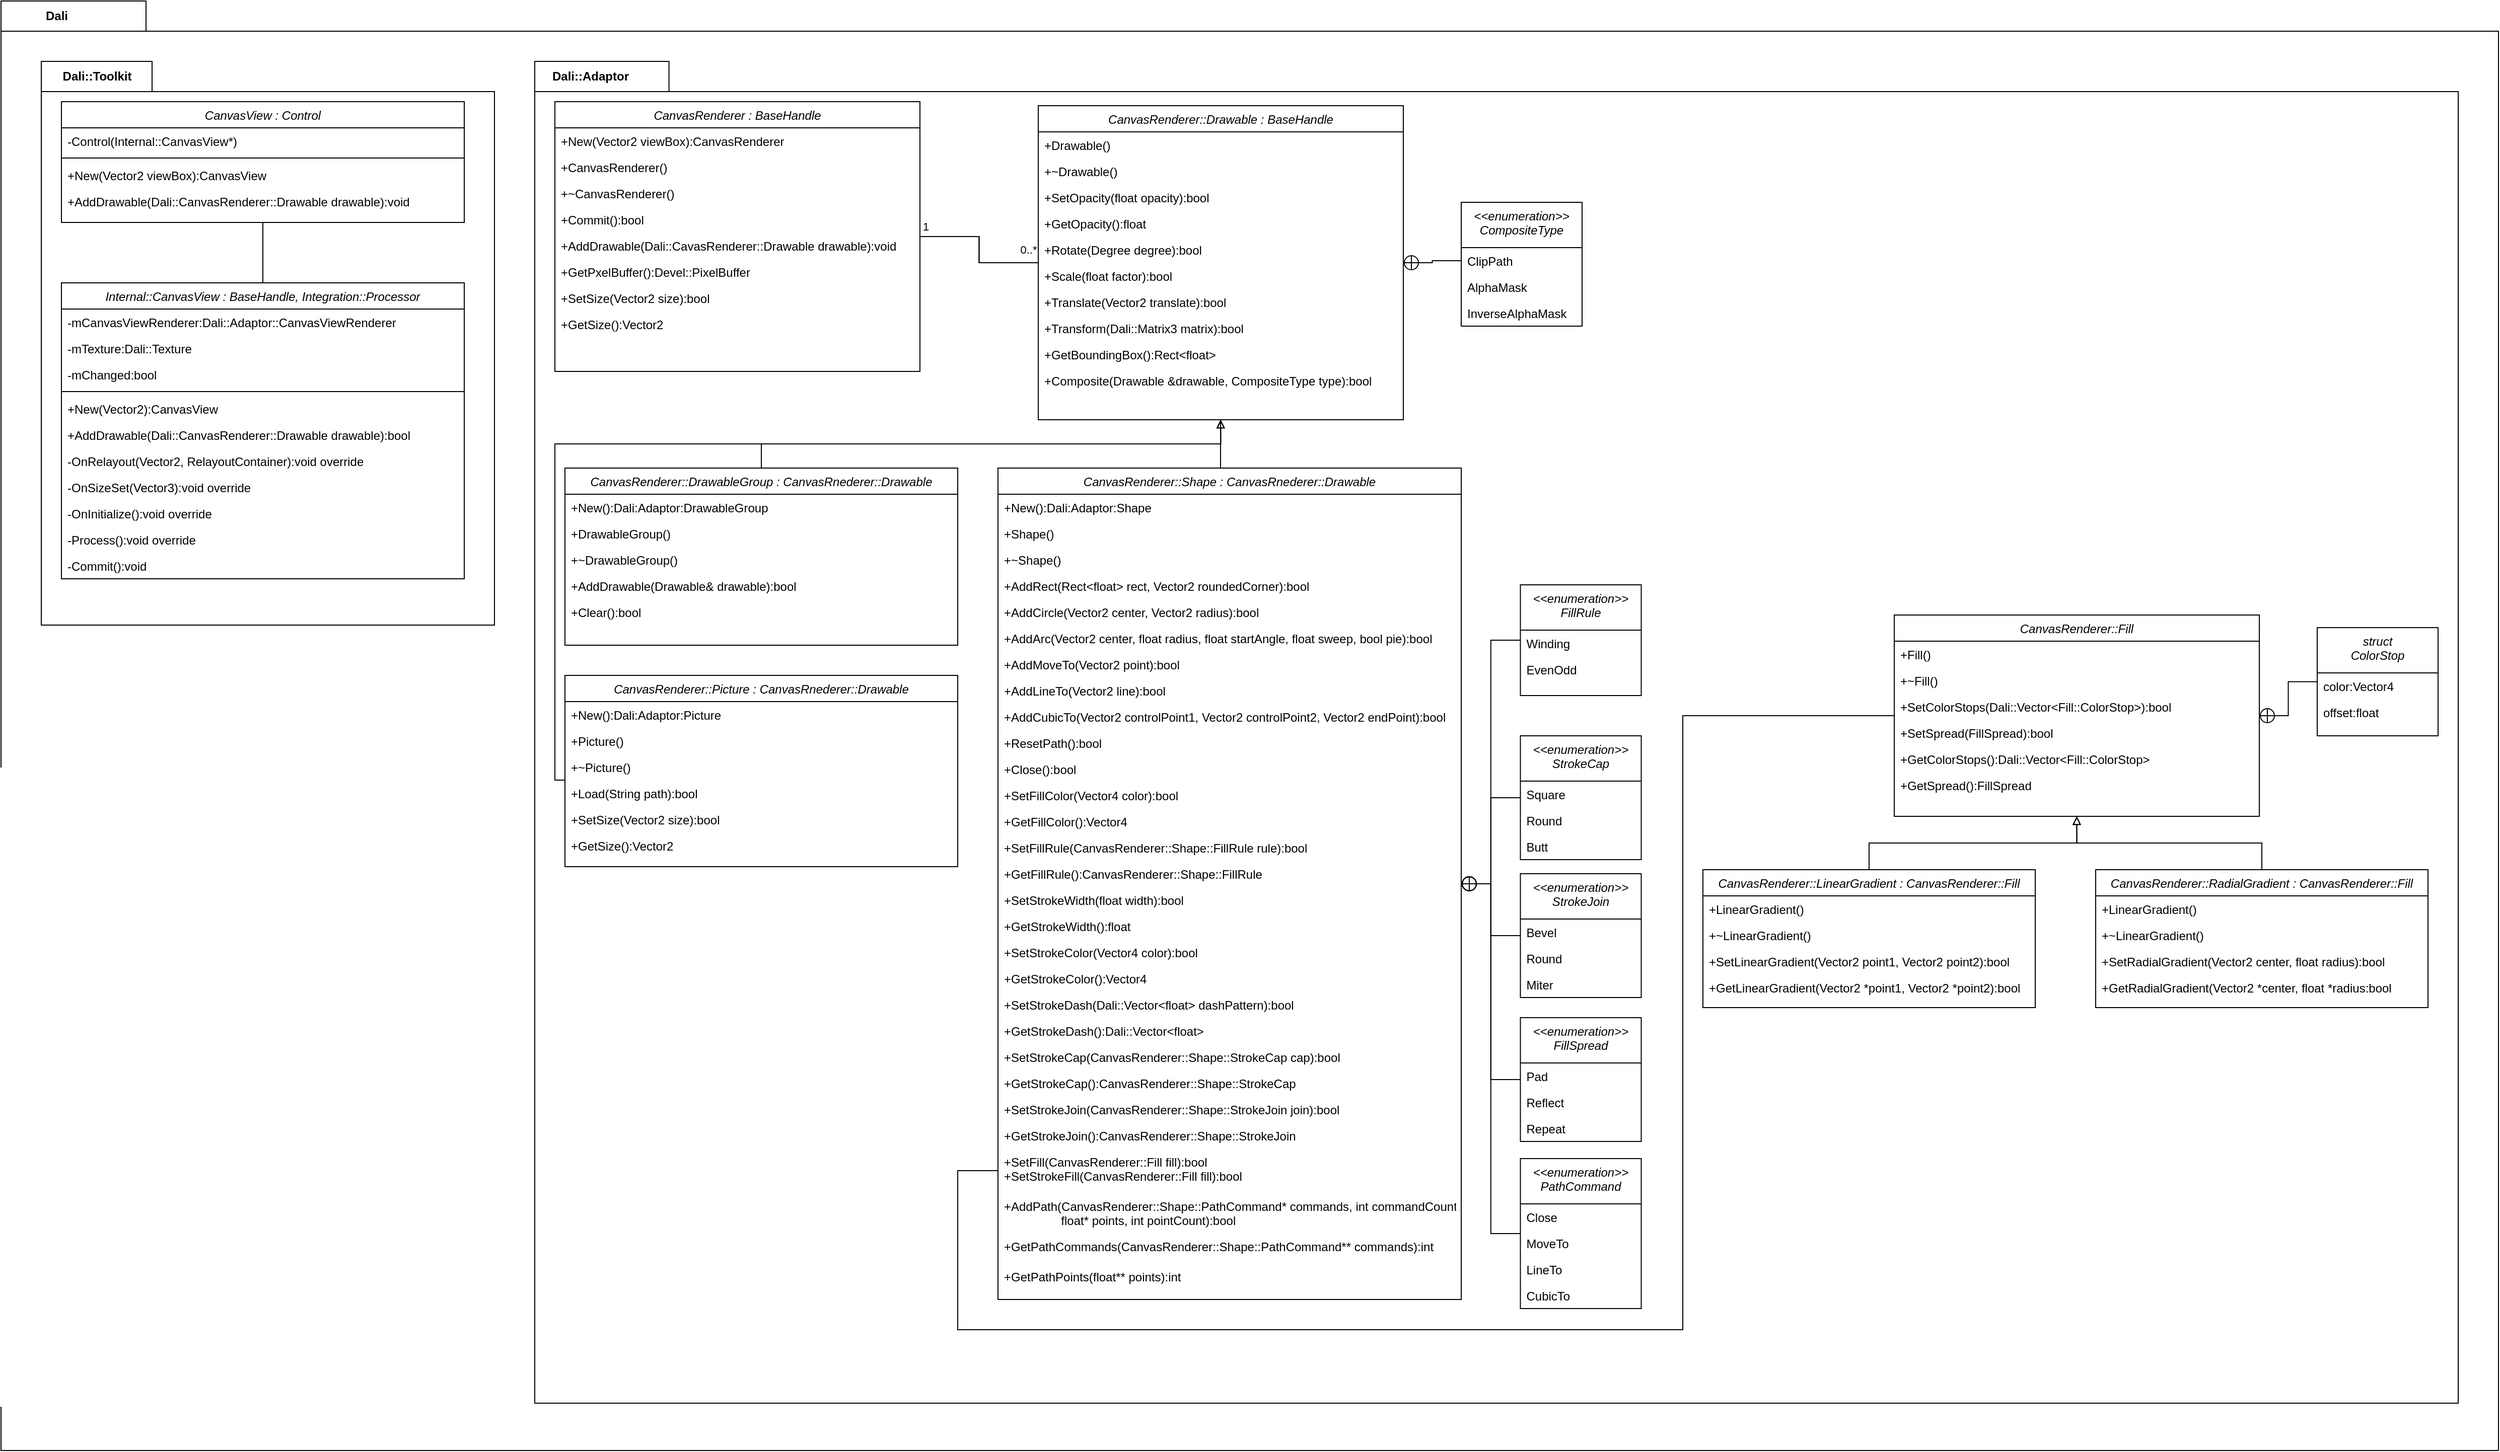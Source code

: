 <mxfile version="14.7.2" type="github">
  <diagram id="C5RBs43oDa-KdzZeNtuy" name="Page-1">
    <mxGraphModel dx="2889" dy="2197" grid="1" gridSize="10" guides="1" tooltips="1" connect="1" arrows="1" fold="1" page="1" pageScale="1" pageWidth="827" pageHeight="1169" math="0" shadow="0">
      <root>
        <mxCell id="WIyWlLk6GJQsqaUBKTNV-0" />
        <mxCell id="WIyWlLk6GJQsqaUBKTNV-1" parent="WIyWlLk6GJQsqaUBKTNV-0" />
        <mxCell id="eUzAyZnh72-U9IO2z-T2-43" style="edgeStyle=orthogonalEdgeStyle;rounded=0;orthogonalLoop=1;jettySize=auto;html=1;exitX=0.5;exitY=0;exitDx=0;exitDy=0;entryX=0.5;entryY=1;entryDx=0;entryDy=0;endArrow=block;endFill=0;strokeWidth=1;jumpSize=6;" parent="WIyWlLk6GJQsqaUBKTNV-1" edge="1">
          <mxGeometry relative="1" as="geometry">
            <mxPoint x="815" y="136" as="targetPoint" />
          </mxGeometry>
        </mxCell>
        <mxCell id="d6Ak8WatT1hv87xGQhPb-93" value="Dali" style="shape=folder;fontStyle=1;tabWidth=110;tabHeight=30;tabPosition=left;html=1;boundedLbl=1;labelInHeader=1;container=1;collapsible=0;recursiveResize=0;" parent="WIyWlLk6GJQsqaUBKTNV-1" vertex="1">
          <mxGeometry x="-360" y="-710" width="2480" height="1440" as="geometry" />
        </mxCell>
        <mxCell id="eUzAyZnh72-U9IO2z-T2-70" value="Dali::Adaptor" style="shape=folder;fontStyle=1;tabWidth=110;tabHeight=30;tabPosition=left;html=1;boundedLbl=1;labelInHeader=1;container=1;collapsible=0;recursiveResize=0;" parent="d6Ak8WatT1hv87xGQhPb-93" vertex="1">
          <mxGeometry x="530" y="60" width="1910" height="1333" as="geometry" />
        </mxCell>
        <mxCell id="zkfFHV4jXpPFQw0GAbJ--0" value="CanvasRenderer : BaseHandle" style="swimlane;fontStyle=2;align=center;verticalAlign=top;childLayout=stackLayout;horizontal=1;startSize=26;horizontalStack=0;resizeParent=1;resizeLast=0;collapsible=1;marginBottom=0;rounded=0;shadow=0;strokeWidth=1;" parent="eUzAyZnh72-U9IO2z-T2-70" vertex="1">
          <mxGeometry x="20" y="40" width="362.5" height="268" as="geometry">
            <mxRectangle x="230" y="140" width="160" height="26" as="alternateBounds" />
          </mxGeometry>
        </mxCell>
        <mxCell id="zkfFHV4jXpPFQw0GAbJ--5" value="+New(Vector2 viewBox):CanvasRenderer" style="text;align=left;verticalAlign=top;spacingLeft=4;spacingRight=4;overflow=hidden;rotatable=0;points=[[0,0.5],[1,0.5]];portConstraint=eastwest;" parent="zkfFHV4jXpPFQw0GAbJ--0" vertex="1">
          <mxGeometry y="26" width="362.5" height="26" as="geometry" />
        </mxCell>
        <mxCell id="eUzAyZnh72-U9IO2z-T2-1" value="+CanvasRenderer()" style="text;align=left;verticalAlign=top;spacingLeft=4;spacingRight=4;overflow=hidden;rotatable=0;points=[[0,0.5],[1,0.5]];portConstraint=eastwest;" parent="zkfFHV4jXpPFQw0GAbJ--0" vertex="1">
          <mxGeometry y="52" width="362.5" height="26" as="geometry" />
        </mxCell>
        <mxCell id="d6Ak8WatT1hv87xGQhPb-125" value="+~CanvasRenderer()" style="text;align=left;verticalAlign=top;spacingLeft=4;spacingRight=4;overflow=hidden;rotatable=0;points=[[0,0.5],[1,0.5]];portConstraint=eastwest;" parent="zkfFHV4jXpPFQw0GAbJ--0" vertex="1">
          <mxGeometry y="78" width="362.5" height="26" as="geometry" />
        </mxCell>
        <mxCell id="d6Ak8WatT1hv87xGQhPb-127" value="+Commit():bool" style="text;align=left;verticalAlign=top;spacingLeft=4;spacingRight=4;overflow=hidden;rotatable=0;points=[[0,0.5],[1,0.5]];portConstraint=eastwest;" parent="zkfFHV4jXpPFQw0GAbJ--0" vertex="1">
          <mxGeometry y="104" width="362.5" height="26" as="geometry" />
        </mxCell>
        <mxCell id="d6Ak8WatT1hv87xGQhPb-126" value="+AddDrawable(Dali::CavasRenderer::Drawable drawable):void" style="text;align=left;verticalAlign=top;spacingLeft=4;spacingRight=4;overflow=hidden;rotatable=0;points=[[0,0.5],[1,0.5]];portConstraint=eastwest;" parent="zkfFHV4jXpPFQw0GAbJ--0" vertex="1">
          <mxGeometry y="130" width="362.5" height="26" as="geometry" />
        </mxCell>
        <mxCell id="d6Ak8WatT1hv87xGQhPb-128" value="+GetPxelBuffer():Devel::PixelBuffer" style="text;align=left;verticalAlign=top;spacingLeft=4;spacingRight=4;overflow=hidden;rotatable=0;points=[[0,0.5],[1,0.5]];portConstraint=eastwest;" parent="zkfFHV4jXpPFQw0GAbJ--0" vertex="1">
          <mxGeometry y="156" width="362.5" height="26" as="geometry" />
        </mxCell>
        <mxCell id="d6Ak8WatT1hv87xGQhPb-129" value="+SetSize(Vector2 size):bool" style="text;align=left;verticalAlign=top;spacingLeft=4;spacingRight=4;overflow=hidden;rotatable=0;points=[[0,0.5],[1,0.5]];portConstraint=eastwest;" parent="zkfFHV4jXpPFQw0GAbJ--0" vertex="1">
          <mxGeometry y="182" width="362.5" height="26" as="geometry" />
        </mxCell>
        <mxCell id="d6Ak8WatT1hv87xGQhPb-130" value="+GetSize():Vector2" style="text;align=left;verticalAlign=top;spacingLeft=4;spacingRight=4;overflow=hidden;rotatable=0;points=[[0,0.5],[1,0.5]];portConstraint=eastwest;" parent="zkfFHV4jXpPFQw0GAbJ--0" vertex="1">
          <mxGeometry y="208" width="362.5" height="26" as="geometry" />
        </mxCell>
        <mxCell id="d6Ak8WatT1hv87xGQhPb-148" value="CanvasRenderer::Drawable : BaseHandle" style="swimlane;fontStyle=2;align=center;verticalAlign=top;childLayout=stackLayout;horizontal=1;startSize=26;horizontalStack=0;resizeParent=1;resizeLast=0;collapsible=1;marginBottom=0;rounded=0;shadow=0;strokeWidth=1;" parent="eUzAyZnh72-U9IO2z-T2-70" vertex="1">
          <mxGeometry x="500" y="44" width="362.5" height="312" as="geometry">
            <mxRectangle x="230" y="140" width="160" height="26" as="alternateBounds" />
          </mxGeometry>
        </mxCell>
        <mxCell id="d6Ak8WatT1hv87xGQhPb-151" value="+Drawable()" style="text;align=left;verticalAlign=top;spacingLeft=4;spacingRight=4;overflow=hidden;rotatable=0;points=[[0,0.5],[1,0.5]];portConstraint=eastwest;" parent="d6Ak8WatT1hv87xGQhPb-148" vertex="1">
          <mxGeometry y="26" width="362.5" height="26" as="geometry" />
        </mxCell>
        <mxCell id="d6Ak8WatT1hv87xGQhPb-152" value="+~Drawable()" style="text;align=left;verticalAlign=top;spacingLeft=4;spacingRight=4;overflow=hidden;rotatable=0;points=[[0,0.5],[1,0.5]];portConstraint=eastwest;" parent="d6Ak8WatT1hv87xGQhPb-148" vertex="1">
          <mxGeometry y="52" width="362.5" height="26" as="geometry" />
        </mxCell>
        <mxCell id="d6Ak8WatT1hv87xGQhPb-154" value="+SetOpacity(float opacity):bool" style="text;align=left;verticalAlign=top;spacingLeft=4;spacingRight=4;overflow=hidden;rotatable=0;points=[[0,0.5],[1,0.5]];portConstraint=eastwest;" parent="d6Ak8WatT1hv87xGQhPb-148" vertex="1">
          <mxGeometry y="78" width="362.5" height="26" as="geometry" />
        </mxCell>
        <mxCell id="d6Ak8WatT1hv87xGQhPb-155" value="+GetOpacity():float" style="text;align=left;verticalAlign=top;spacingLeft=4;spacingRight=4;overflow=hidden;rotatable=0;points=[[0,0.5],[1,0.5]];portConstraint=eastwest;" parent="d6Ak8WatT1hv87xGQhPb-148" vertex="1">
          <mxGeometry y="104" width="362.5" height="26" as="geometry" />
        </mxCell>
        <mxCell id="d6Ak8WatT1hv87xGQhPb-156" value="+Rotate(Degree degree):bool" style="text;align=left;verticalAlign=top;spacingLeft=4;spacingRight=4;overflow=hidden;rotatable=0;points=[[0,0.5],[1,0.5]];portConstraint=eastwest;" parent="d6Ak8WatT1hv87xGQhPb-148" vertex="1">
          <mxGeometry y="130" width="362.5" height="26" as="geometry" />
        </mxCell>
        <mxCell id="d6Ak8WatT1hv87xGQhPb-157" value="+Scale(float factor):bool" style="text;align=left;verticalAlign=top;spacingLeft=4;spacingRight=4;overflow=hidden;rotatable=0;points=[[0,0.5],[1,0.5]];portConstraint=eastwest;" parent="d6Ak8WatT1hv87xGQhPb-148" vertex="1">
          <mxGeometry y="156" width="362.5" height="26" as="geometry" />
        </mxCell>
        <mxCell id="d6Ak8WatT1hv87xGQhPb-158" value="+Translate(Vector2 translate):bool" style="text;align=left;verticalAlign=top;spacingLeft=4;spacingRight=4;overflow=hidden;rotatable=0;points=[[0,0.5],[1,0.5]];portConstraint=eastwest;" parent="d6Ak8WatT1hv87xGQhPb-148" vertex="1">
          <mxGeometry y="182" width="362.5" height="26" as="geometry" />
        </mxCell>
        <mxCell id="d6Ak8WatT1hv87xGQhPb-159" value="+Transform(Dali::Matrix3 matrix):bool" style="text;align=left;verticalAlign=top;spacingLeft=4;spacingRight=4;overflow=hidden;rotatable=0;points=[[0,0.5],[1,0.5]];portConstraint=eastwest;" parent="d6Ak8WatT1hv87xGQhPb-148" vertex="1">
          <mxGeometry y="208" width="362.5" height="26" as="geometry" />
        </mxCell>
        <mxCell id="8q--UgSvbUHU4zD4hHSI-37" value="+GetBoundingBox():Rect&lt;float&gt;" style="text;align=left;verticalAlign=top;spacingLeft=4;spacingRight=4;overflow=hidden;rotatable=0;points=[[0,0.5],[1,0.5]];portConstraint=eastwest;" vertex="1" parent="d6Ak8WatT1hv87xGQhPb-148">
          <mxGeometry y="234" width="362.5" height="26" as="geometry" />
        </mxCell>
        <mxCell id="8q--UgSvbUHU4zD4hHSI-44" value="+Composite(Drawable &amp;drawable, CompositeType type):bool" style="text;align=left;verticalAlign=top;spacingLeft=4;spacingRight=4;overflow=hidden;rotatable=0;points=[[0,0.5],[1,0.5]];portConstraint=eastwest;" vertex="1" parent="d6Ak8WatT1hv87xGQhPb-148">
          <mxGeometry y="260" width="362.5" height="26" as="geometry" />
        </mxCell>
        <mxCell id="8q--UgSvbUHU4zD4hHSI-38" style="edgeStyle=orthogonalEdgeStyle;rounded=0;orthogonalLoop=1;jettySize=auto;html=1;endArrow=block;endFill=0;" edge="1" parent="eUzAyZnh72-U9IO2z-T2-70" source="d6Ak8WatT1hv87xGQhPb-382" target="d6Ak8WatT1hv87xGQhPb-148">
          <mxGeometry relative="1" as="geometry">
            <Array as="points">
              <mxPoint x="681" y="380" />
              <mxPoint x="681" y="380" />
            </Array>
          </mxGeometry>
        </mxCell>
        <mxCell id="d6Ak8WatT1hv87xGQhPb-382" value="CanvasRenderer::Shape : CanvasRnederer::Drawable" style="swimlane;fontStyle=2;align=center;verticalAlign=top;childLayout=stackLayout;horizontal=1;startSize=26;horizontalStack=0;resizeParent=1;resizeLast=0;collapsible=1;marginBottom=0;rounded=0;shadow=0;strokeWidth=1;" parent="eUzAyZnh72-U9IO2z-T2-70" vertex="1">
          <mxGeometry x="460" y="404" width="460" height="826" as="geometry">
            <mxRectangle x="230" y="140" width="160" height="26" as="alternateBounds" />
          </mxGeometry>
        </mxCell>
        <mxCell id="d6Ak8WatT1hv87xGQhPb-781" value="+New():Dali:Adaptor:Shape" style="text;align=left;verticalAlign=top;spacingLeft=4;spacingRight=4;overflow=hidden;rotatable=0;points=[[0,0.5],[1,0.5]];portConstraint=eastwest;" parent="d6Ak8WatT1hv87xGQhPb-382" vertex="1">
          <mxGeometry y="26" width="460" height="26" as="geometry" />
        </mxCell>
        <mxCell id="d6Ak8WatT1hv87xGQhPb-383" value="+Shape()" style="text;align=left;verticalAlign=top;spacingLeft=4;spacingRight=4;overflow=hidden;rotatable=0;points=[[0,0.5],[1,0.5]];portConstraint=eastwest;" parent="d6Ak8WatT1hv87xGQhPb-382" vertex="1">
          <mxGeometry y="52" width="460" height="26" as="geometry" />
        </mxCell>
        <mxCell id="d6Ak8WatT1hv87xGQhPb-384" value="+~Shape()" style="text;align=left;verticalAlign=top;spacingLeft=4;spacingRight=4;overflow=hidden;rotatable=0;points=[[0,0.5],[1,0.5]];portConstraint=eastwest;" parent="d6Ak8WatT1hv87xGQhPb-382" vertex="1">
          <mxGeometry y="78" width="460" height="26" as="geometry" />
        </mxCell>
        <mxCell id="d6Ak8WatT1hv87xGQhPb-386" value="+AddRect(Rect&lt;float&gt; rect, Vector2 roundedCorner):bool" style="text;align=left;verticalAlign=top;spacingLeft=4;spacingRight=4;overflow=hidden;rotatable=0;points=[[0,0.5],[1,0.5]];portConstraint=eastwest;" parent="d6Ak8WatT1hv87xGQhPb-382" vertex="1">
          <mxGeometry y="104" width="460" height="26" as="geometry" />
        </mxCell>
        <mxCell id="d6Ak8WatT1hv87xGQhPb-387" value="+AddCircle(Vector2 center, Vector2 radius):bool" style="text;align=left;verticalAlign=top;spacingLeft=4;spacingRight=4;overflow=hidden;rotatable=0;points=[[0,0.5],[1,0.5]];portConstraint=eastwest;" parent="d6Ak8WatT1hv87xGQhPb-382" vertex="1">
          <mxGeometry y="130" width="460" height="26" as="geometry" />
        </mxCell>
        <mxCell id="d6Ak8WatT1hv87xGQhPb-388" value="+AddArc(Vector2 center, float radius, float startAngle, float sweep, bool pie):bool" style="text;align=left;verticalAlign=top;spacingLeft=4;spacingRight=4;overflow=hidden;rotatable=0;points=[[0,0.5],[1,0.5]];portConstraint=eastwest;" parent="d6Ak8WatT1hv87xGQhPb-382" vertex="1">
          <mxGeometry y="156" width="460" height="26" as="geometry" />
        </mxCell>
        <mxCell id="d6Ak8WatT1hv87xGQhPb-389" value="+AddMoveTo(Vector2 point):bool" style="text;align=left;verticalAlign=top;spacingLeft=4;spacingRight=4;overflow=hidden;rotatable=0;points=[[0,0.5],[1,0.5]];portConstraint=eastwest;" parent="d6Ak8WatT1hv87xGQhPb-382" vertex="1">
          <mxGeometry y="182" width="460" height="26" as="geometry" />
        </mxCell>
        <mxCell id="d6Ak8WatT1hv87xGQhPb-390" value="+AddLineTo(Vector2 line):bool" style="text;align=left;verticalAlign=top;spacingLeft=4;spacingRight=4;overflow=hidden;rotatable=0;points=[[0,0.5],[1,0.5]];portConstraint=eastwest;" parent="d6Ak8WatT1hv87xGQhPb-382" vertex="1">
          <mxGeometry y="208" width="460" height="26" as="geometry" />
        </mxCell>
        <mxCell id="d6Ak8WatT1hv87xGQhPb-391" value="+AddCubicTo(Vector2 controlPoint1, Vector2 controlPoint2, Vector2 endPoint):bool" style="text;align=left;verticalAlign=top;spacingLeft=4;spacingRight=4;overflow=hidden;rotatable=0;points=[[0,0.5],[1,0.5]];portConstraint=eastwest;" parent="d6Ak8WatT1hv87xGQhPb-382" vertex="1">
          <mxGeometry y="234" width="460" height="26" as="geometry" />
        </mxCell>
        <mxCell id="2J2DLM0OzAeDPoUzJUyp-0" value="+ResetPath():bool" style="text;align=left;verticalAlign=top;spacingLeft=4;spacingRight=4;overflow=hidden;rotatable=0;points=[[0,0.5],[1,0.5]];portConstraint=eastwest;" parent="d6Ak8WatT1hv87xGQhPb-382" vertex="1">
          <mxGeometry y="260" width="460" height="26" as="geometry" />
        </mxCell>
        <mxCell id="d6Ak8WatT1hv87xGQhPb-392" value="+Close():bool" style="text;align=left;verticalAlign=top;spacingLeft=4;spacingRight=4;overflow=hidden;rotatable=0;points=[[0,0.5],[1,0.5]];portConstraint=eastwest;" parent="d6Ak8WatT1hv87xGQhPb-382" vertex="1">
          <mxGeometry y="286" width="460" height="26" as="geometry" />
        </mxCell>
        <mxCell id="d6Ak8WatT1hv87xGQhPb-396" value="+SetFillColor(Vector4 color):bool" style="text;align=left;verticalAlign=top;spacingLeft=4;spacingRight=4;overflow=hidden;rotatable=0;points=[[0,0.5],[1,0.5]];portConstraint=eastwest;" parent="d6Ak8WatT1hv87xGQhPb-382" vertex="1">
          <mxGeometry y="312" width="460" height="26" as="geometry" />
        </mxCell>
        <mxCell id="d6Ak8WatT1hv87xGQhPb-395" value="+GetFillColor():Vector4" style="text;align=left;verticalAlign=top;spacingLeft=4;spacingRight=4;overflow=hidden;rotatable=0;points=[[0,0.5],[1,0.5]];portConstraint=eastwest;" parent="d6Ak8WatT1hv87xGQhPb-382" vertex="1">
          <mxGeometry y="338" width="460" height="26" as="geometry" />
        </mxCell>
        <mxCell id="d6Ak8WatT1hv87xGQhPb-398" value="+SetFillRule(CanvasRenderer::Shape::FillRule rule):bool" style="text;align=left;verticalAlign=top;spacingLeft=4;spacingRight=4;overflow=hidden;rotatable=0;points=[[0,0.5],[1,0.5]];portConstraint=eastwest;" parent="d6Ak8WatT1hv87xGQhPb-382" vertex="1">
          <mxGeometry y="364" width="460" height="26" as="geometry" />
        </mxCell>
        <mxCell id="d6Ak8WatT1hv87xGQhPb-400" value="+GetFillRule():CanvasRenderer::Shape::FillRule" style="text;align=left;verticalAlign=top;spacingLeft=4;spacingRight=4;overflow=hidden;rotatable=0;points=[[0,0.5],[1,0.5]];portConstraint=eastwest;" parent="d6Ak8WatT1hv87xGQhPb-382" vertex="1">
          <mxGeometry y="390" width="460" height="26" as="geometry" />
        </mxCell>
        <mxCell id="d6Ak8WatT1hv87xGQhPb-394" value="+SetStrokeWidth(float width):bool" style="text;align=left;verticalAlign=top;spacingLeft=4;spacingRight=4;overflow=hidden;rotatable=0;points=[[0,0.5],[1,0.5]];portConstraint=eastwest;" parent="d6Ak8WatT1hv87xGQhPb-382" vertex="1">
          <mxGeometry y="416" width="460" height="26" as="geometry" />
        </mxCell>
        <mxCell id="d6Ak8WatT1hv87xGQhPb-399" value="+GetStrokeWidth():float" style="text;align=left;verticalAlign=top;spacingLeft=4;spacingRight=4;overflow=hidden;rotatable=0;points=[[0,0.5],[1,0.5]];portConstraint=eastwest;" parent="d6Ak8WatT1hv87xGQhPb-382" vertex="1">
          <mxGeometry y="442" width="460" height="26" as="geometry" />
        </mxCell>
        <mxCell id="d6Ak8WatT1hv87xGQhPb-401" value="+SetStrokeColor(Vector4 color):bool" style="text;align=left;verticalAlign=top;spacingLeft=4;spacingRight=4;overflow=hidden;rotatable=0;points=[[0,0.5],[1,0.5]];portConstraint=eastwest;" parent="d6Ak8WatT1hv87xGQhPb-382" vertex="1">
          <mxGeometry y="468" width="460" height="26" as="geometry" />
        </mxCell>
        <mxCell id="d6Ak8WatT1hv87xGQhPb-405" value="+GetStrokeColor():Vector4" style="text;align=left;verticalAlign=top;spacingLeft=4;spacingRight=4;overflow=hidden;rotatable=0;points=[[0,0.5],[1,0.5]];portConstraint=eastwest;" parent="d6Ak8WatT1hv87xGQhPb-382" vertex="1">
          <mxGeometry y="494" width="460" height="26" as="geometry" />
        </mxCell>
        <mxCell id="d6Ak8WatT1hv87xGQhPb-406" value="+SetStrokeDash(Dali::Vector&lt;float&gt; dashPattern):bool" style="text;align=left;verticalAlign=top;spacingLeft=4;spacingRight=4;overflow=hidden;rotatable=0;points=[[0,0.5],[1,0.5]];portConstraint=eastwest;" parent="d6Ak8WatT1hv87xGQhPb-382" vertex="1">
          <mxGeometry y="520" width="460" height="26" as="geometry" />
        </mxCell>
        <mxCell id="d6Ak8WatT1hv87xGQhPb-403" value="+GetStrokeDash():Dali::Vector&lt;float&gt;" style="text;align=left;verticalAlign=top;spacingLeft=4;spacingRight=4;overflow=hidden;rotatable=0;points=[[0,0.5],[1,0.5]];portConstraint=eastwest;" parent="d6Ak8WatT1hv87xGQhPb-382" vertex="1">
          <mxGeometry y="546" width="460" height="26" as="geometry" />
        </mxCell>
        <mxCell id="d6Ak8WatT1hv87xGQhPb-404" value="+SetStrokeCap(CanvasRenderer::Shape::StrokeCap cap):bool" style="text;align=left;verticalAlign=top;spacingLeft=4;spacingRight=4;overflow=hidden;rotatable=0;points=[[0,0.5],[1,0.5]];portConstraint=eastwest;" parent="d6Ak8WatT1hv87xGQhPb-382" vertex="1">
          <mxGeometry y="572" width="460" height="26" as="geometry" />
        </mxCell>
        <mxCell id="d6Ak8WatT1hv87xGQhPb-397" value="+GetStrokeCap():CanvasRenderer::Shape::StrokeCap" style="text;align=left;verticalAlign=top;spacingLeft=4;spacingRight=4;overflow=hidden;rotatable=0;points=[[0,0.5],[1,0.5]];portConstraint=eastwest;" parent="d6Ak8WatT1hv87xGQhPb-382" vertex="1">
          <mxGeometry y="598" width="460" height="26" as="geometry" />
        </mxCell>
        <mxCell id="d6Ak8WatT1hv87xGQhPb-402" value="+SetStrokeJoin(CanvasRenderer::Shape::StrokeJoin join):bool" style="text;align=left;verticalAlign=top;spacingLeft=4;spacingRight=4;overflow=hidden;rotatable=0;points=[[0,0.5],[1,0.5]];portConstraint=eastwest;" parent="d6Ak8WatT1hv87xGQhPb-382" vertex="1">
          <mxGeometry y="624" width="460" height="26" as="geometry" />
        </mxCell>
        <mxCell id="d6Ak8WatT1hv87xGQhPb-393" value="+GetStrokeJoin():CanvasRenderer::Shape::StrokeJoin" style="text;align=left;verticalAlign=top;spacingLeft=4;spacingRight=4;overflow=hidden;rotatable=0;points=[[0,0.5],[1,0.5]];portConstraint=eastwest;" parent="d6Ak8WatT1hv87xGQhPb-382" vertex="1">
          <mxGeometry y="650" width="460" height="26" as="geometry" />
        </mxCell>
        <mxCell id="8q--UgSvbUHU4zD4hHSI-84" value="+SetFill(CanvasRenderer::Fill fill):bool&#xa;+SetStrokeFill(CanvasRenderer::Fill fill):bool" style="text;align=left;verticalAlign=top;spacingLeft=4;spacingRight=4;overflow=hidden;rotatable=0;points=[[0,0.5],[1,0.5]];portConstraint=eastwest;" vertex="1" parent="d6Ak8WatT1hv87xGQhPb-382">
          <mxGeometry y="676" width="460" height="44" as="geometry" />
        </mxCell>
        <mxCell id="8q--UgSvbUHU4zD4hHSI-105" value="+AddPath(CanvasRenderer::Shape::PathCommand* commands, int commandCount,&#xa;                 float* points, int pointCount):bool" style="text;align=left;verticalAlign=top;spacingLeft=4;spacingRight=4;overflow=hidden;rotatable=0;points=[[0,0.5],[1,0.5]];portConstraint=eastwest;" vertex="1" parent="d6Ak8WatT1hv87xGQhPb-382">
          <mxGeometry y="720" width="460" height="40" as="geometry" />
        </mxCell>
        <mxCell id="8q--UgSvbUHU4zD4hHSI-236" value="+GetPathCommands(CanvasRenderer::Shape::PathCommand** commands):int" style="text;align=left;verticalAlign=top;spacingLeft=4;spacingRight=4;overflow=hidden;rotatable=0;points=[[0,0.5],[1,0.5]];portConstraint=eastwest;" vertex="1" parent="d6Ak8WatT1hv87xGQhPb-382">
          <mxGeometry y="760" width="460" height="30" as="geometry" />
        </mxCell>
        <mxCell id="8q--UgSvbUHU4zD4hHSI-237" value="+GetPathPoints(float** points):int" style="text;align=left;verticalAlign=top;spacingLeft=4;spacingRight=4;overflow=hidden;rotatable=0;points=[[0,0.5],[1,0.5]];portConstraint=eastwest;" vertex="1" parent="d6Ak8WatT1hv87xGQhPb-382">
          <mxGeometry y="790" width="460" height="30" as="geometry" />
        </mxCell>
        <mxCell id="d6Ak8WatT1hv87xGQhPb-1189" style="edgeStyle=orthogonalEdgeStyle;rounded=0;orthogonalLoop=1;jettySize=auto;html=1;endArrow=circlePlus;endFill=0;fontSize=16;" parent="eUzAyZnh72-U9IO2z-T2-70" source="d6Ak8WatT1hv87xGQhPb-1176" target="d6Ak8WatT1hv87xGQhPb-382" edge="1">
          <mxGeometry relative="1" as="geometry" />
        </mxCell>
        <mxCell id="d6Ak8WatT1hv87xGQhPb-1176" value="&lt;&lt;enumeration&gt;&gt;&#xa;FillRule" style="swimlane;fontStyle=2;align=center;verticalAlign=top;childLayout=stackLayout;horizontal=1;startSize=45;horizontalStack=0;resizeParent=1;resizeLast=0;collapsible=1;marginBottom=0;rounded=0;shadow=0;strokeWidth=1;" parent="eUzAyZnh72-U9IO2z-T2-70" vertex="1">
          <mxGeometry x="978.75" y="520" width="120" height="110" as="geometry">
            <mxRectangle x="230" y="140" width="160" height="26" as="alternateBounds" />
          </mxGeometry>
        </mxCell>
        <mxCell id="d6Ak8WatT1hv87xGQhPb-1177" value="Winding" style="text;align=left;verticalAlign=top;spacingLeft=4;spacingRight=4;overflow=hidden;rotatable=0;points=[[0,0.5],[1,0.5]];portConstraint=eastwest;" parent="d6Ak8WatT1hv87xGQhPb-1176" vertex="1">
          <mxGeometry y="45" width="120" height="26" as="geometry" />
        </mxCell>
        <mxCell id="d6Ak8WatT1hv87xGQhPb-1178" value="EvenOdd" style="text;align=left;verticalAlign=top;spacingLeft=4;spacingRight=4;overflow=hidden;rotatable=0;points=[[0,0.5],[1,0.5]];portConstraint=eastwest;" parent="d6Ak8WatT1hv87xGQhPb-1176" vertex="1">
          <mxGeometry y="71" width="120" height="26" as="geometry" />
        </mxCell>
        <mxCell id="d6Ak8WatT1hv87xGQhPb-1190" style="edgeStyle=orthogonalEdgeStyle;rounded=0;orthogonalLoop=1;jettySize=auto;html=1;endArrow=circlePlus;endFill=0;fontSize=16;" parent="eUzAyZnh72-U9IO2z-T2-70" source="d6Ak8WatT1hv87xGQhPb-1180" target="d6Ak8WatT1hv87xGQhPb-382" edge="1">
          <mxGeometry relative="1" as="geometry" />
        </mxCell>
        <mxCell id="d6Ak8WatT1hv87xGQhPb-1180" value="&lt;&lt;enumeration&gt;&gt;&#xa;StrokeCap" style="swimlane;fontStyle=2;align=center;verticalAlign=top;childLayout=stackLayout;horizontal=1;startSize=45;horizontalStack=0;resizeParent=1;resizeLast=0;collapsible=1;marginBottom=0;rounded=0;shadow=0;strokeWidth=1;" parent="eUzAyZnh72-U9IO2z-T2-70" vertex="1">
          <mxGeometry x="978.75" y="670" width="120" height="123" as="geometry">
            <mxRectangle x="230" y="140" width="160" height="26" as="alternateBounds" />
          </mxGeometry>
        </mxCell>
        <mxCell id="d6Ak8WatT1hv87xGQhPb-1181" value="Square" style="text;align=left;verticalAlign=top;spacingLeft=4;spacingRight=4;overflow=hidden;rotatable=0;points=[[0,0.5],[1,0.5]];portConstraint=eastwest;" parent="d6Ak8WatT1hv87xGQhPb-1180" vertex="1">
          <mxGeometry y="45" width="120" height="26" as="geometry" />
        </mxCell>
        <mxCell id="d6Ak8WatT1hv87xGQhPb-1182" value="Round" style="text;align=left;verticalAlign=top;spacingLeft=4;spacingRight=4;overflow=hidden;rotatable=0;points=[[0,0.5],[1,0.5]];portConstraint=eastwest;" parent="d6Ak8WatT1hv87xGQhPb-1180" vertex="1">
          <mxGeometry y="71" width="120" height="26" as="geometry" />
        </mxCell>
        <mxCell id="d6Ak8WatT1hv87xGQhPb-1183" value="Butt" style="text;align=left;verticalAlign=top;spacingLeft=4;spacingRight=4;overflow=hidden;rotatable=0;points=[[0,0.5],[1,0.5]];portConstraint=eastwest;" parent="d6Ak8WatT1hv87xGQhPb-1180" vertex="1">
          <mxGeometry y="97" width="120" height="26" as="geometry" />
        </mxCell>
        <mxCell id="d6Ak8WatT1hv87xGQhPb-1191" style="edgeStyle=orthogonalEdgeStyle;rounded=0;orthogonalLoop=1;jettySize=auto;html=1;endArrow=circlePlus;endFill=0;fontSize=16;" parent="eUzAyZnh72-U9IO2z-T2-70" source="d6Ak8WatT1hv87xGQhPb-1185" target="d6Ak8WatT1hv87xGQhPb-382" edge="1">
          <mxGeometry relative="1" as="geometry" />
        </mxCell>
        <mxCell id="d6Ak8WatT1hv87xGQhPb-1185" value="&lt;&lt;enumeration&gt;&gt;&#xa;StrokeJoin" style="swimlane;fontStyle=2;align=center;verticalAlign=top;childLayout=stackLayout;horizontal=1;startSize=45;horizontalStack=0;resizeParent=1;resizeLast=0;collapsible=1;marginBottom=0;rounded=0;shadow=0;strokeWidth=1;" parent="eUzAyZnh72-U9IO2z-T2-70" vertex="1">
          <mxGeometry x="978.75" y="807" width="120" height="123" as="geometry">
            <mxRectangle x="230" y="140" width="160" height="26" as="alternateBounds" />
          </mxGeometry>
        </mxCell>
        <mxCell id="d6Ak8WatT1hv87xGQhPb-1186" value="Bevel" style="text;align=left;verticalAlign=top;spacingLeft=4;spacingRight=4;overflow=hidden;rotatable=0;points=[[0,0.5],[1,0.5]];portConstraint=eastwest;" parent="d6Ak8WatT1hv87xGQhPb-1185" vertex="1">
          <mxGeometry y="45" width="120" height="26" as="geometry" />
        </mxCell>
        <mxCell id="d6Ak8WatT1hv87xGQhPb-1187" value="Round" style="text;align=left;verticalAlign=top;spacingLeft=4;spacingRight=4;overflow=hidden;rotatable=0;points=[[0,0.5],[1,0.5]];portConstraint=eastwest;" parent="d6Ak8WatT1hv87xGQhPb-1185" vertex="1">
          <mxGeometry y="71" width="120" height="26" as="geometry" />
        </mxCell>
        <mxCell id="d6Ak8WatT1hv87xGQhPb-1188" value="Miter" style="text;align=left;verticalAlign=top;spacingLeft=4;spacingRight=4;overflow=hidden;rotatable=0;points=[[0,0.5],[1,0.5]];portConstraint=eastwest;" parent="d6Ak8WatT1hv87xGQhPb-1185" vertex="1">
          <mxGeometry y="97" width="120" height="26" as="geometry" />
        </mxCell>
        <mxCell id="LCj0cPt76p2CiR1PrpzW-5" value="0..*" style="edgeStyle=orthogonalEdgeStyle;rounded=0;orthogonalLoop=1;jettySize=auto;html=1;endArrow=none;endFill=0;" parent="eUzAyZnh72-U9IO2z-T2-70" source="zkfFHV4jXpPFQw0GAbJ--0" target="d6Ak8WatT1hv87xGQhPb-148" edge="1">
          <mxGeometry x="0.847" y="13" relative="1" as="geometry">
            <mxPoint x="-751" y="169.996" as="sourcePoint" />
            <mxPoint x="-583.5" y="169.996" as="targetPoint" />
            <Array as="points" />
            <mxPoint x="1" as="offset" />
          </mxGeometry>
        </mxCell>
        <mxCell id="LCj0cPt76p2CiR1PrpzW-4" value="1" style="edgeStyle=orthogonalEdgeStyle;rounded=0;orthogonalLoop=1;jettySize=auto;html=1;endArrow=none;endFill=0;" parent="eUzAyZnh72-U9IO2z-T2-70" source="zkfFHV4jXpPFQw0GAbJ--0" target="d6Ak8WatT1hv87xGQhPb-148" edge="1">
          <mxGeometry x="-0.928" y="10" relative="1" as="geometry">
            <mxPoint x="-751" y="169.996" as="sourcePoint" />
            <mxPoint x="-583.5" y="169.996" as="targetPoint" />
            <Array as="points" />
            <mxPoint as="offset" />
          </mxGeometry>
        </mxCell>
        <mxCell id="8q--UgSvbUHU4zD4hHSI-36" style="edgeStyle=orthogonalEdgeStyle;rounded=0;orthogonalLoop=1;jettySize=auto;html=1;endArrow=block;endFill=0;exitX=0.5;exitY=0;exitDx=0;exitDy=0;" edge="1" parent="eUzAyZnh72-U9IO2z-T2-70" source="8q--UgSvbUHU4zD4hHSI-10" target="d6Ak8WatT1hv87xGQhPb-148">
          <mxGeometry relative="1" as="geometry" />
        </mxCell>
        <mxCell id="8q--UgSvbUHU4zD4hHSI-10" value="CanvasRenderer::DrawableGroup : CanvasRnederer::Drawable" style="swimlane;fontStyle=2;align=center;verticalAlign=top;childLayout=stackLayout;horizontal=1;startSize=26;horizontalStack=0;resizeParent=1;resizeLast=0;collapsible=1;marginBottom=0;rounded=0;shadow=0;strokeWidth=1;" vertex="1" parent="eUzAyZnh72-U9IO2z-T2-70">
          <mxGeometry x="30" y="404" width="390" height="176" as="geometry">
            <mxRectangle x="230" y="140" width="160" height="26" as="alternateBounds" />
          </mxGeometry>
        </mxCell>
        <mxCell id="8q--UgSvbUHU4zD4hHSI-11" value="+New():Dali:Adaptor:DrawableGroup" style="text;align=left;verticalAlign=top;spacingLeft=4;spacingRight=4;overflow=hidden;rotatable=0;points=[[0,0.5],[1,0.5]];portConstraint=eastwest;" vertex="1" parent="8q--UgSvbUHU4zD4hHSI-10">
          <mxGeometry y="26" width="390" height="26" as="geometry" />
        </mxCell>
        <mxCell id="8q--UgSvbUHU4zD4hHSI-12" value="+DrawableGroup()" style="text;align=left;verticalAlign=top;spacingLeft=4;spacingRight=4;overflow=hidden;rotatable=0;points=[[0,0.5],[1,0.5]];portConstraint=eastwest;" vertex="1" parent="8q--UgSvbUHU4zD4hHSI-10">
          <mxGeometry y="52" width="390" height="26" as="geometry" />
        </mxCell>
        <mxCell id="8q--UgSvbUHU4zD4hHSI-13" value="+~DrawableGroup()" style="text;align=left;verticalAlign=top;spacingLeft=4;spacingRight=4;overflow=hidden;rotatable=0;points=[[0,0.5],[1,0.5]];portConstraint=eastwest;" vertex="1" parent="8q--UgSvbUHU4zD4hHSI-10">
          <mxGeometry y="78" width="390" height="26" as="geometry" />
        </mxCell>
        <mxCell id="8q--UgSvbUHU4zD4hHSI-14" value="+AddDrawable(Drawable&amp; drawable):bool" style="text;align=left;verticalAlign=top;spacingLeft=4;spacingRight=4;overflow=hidden;rotatable=0;points=[[0,0.5],[1,0.5]];portConstraint=eastwest;" vertex="1" parent="8q--UgSvbUHU4zD4hHSI-10">
          <mxGeometry y="104" width="390" height="26" as="geometry" />
        </mxCell>
        <mxCell id="8q--UgSvbUHU4zD4hHSI-15" value="+Clear():bool" style="text;align=left;verticalAlign=top;spacingLeft=4;spacingRight=4;overflow=hidden;rotatable=0;points=[[0,0.5],[1,0.5]];portConstraint=eastwest;" vertex="1" parent="8q--UgSvbUHU4zD4hHSI-10">
          <mxGeometry y="130" width="390" height="26" as="geometry" />
        </mxCell>
        <mxCell id="8q--UgSvbUHU4zD4hHSI-57" value="struct&#xa;ColorStop" style="swimlane;fontStyle=2;align=center;verticalAlign=top;childLayout=stackLayout;horizontal=1;startSize=45;horizontalStack=0;resizeParent=1;resizeLast=0;collapsible=1;marginBottom=0;rounded=0;shadow=0;strokeWidth=1;" vertex="1" parent="eUzAyZnh72-U9IO2z-T2-70">
          <mxGeometry x="1770" y="562.5" width="120" height="107.5" as="geometry">
            <mxRectangle x="230" y="140" width="160" height="26" as="alternateBounds" />
          </mxGeometry>
        </mxCell>
        <mxCell id="8q--UgSvbUHU4zD4hHSI-58" value="color:Vector4" style="text;align=left;verticalAlign=top;spacingLeft=4;spacingRight=4;overflow=hidden;rotatable=0;points=[[0,0.5],[1,0.5]];portConstraint=eastwest;" vertex="1" parent="8q--UgSvbUHU4zD4hHSI-57">
          <mxGeometry y="45" width="120" height="26" as="geometry" />
        </mxCell>
        <mxCell id="8q--UgSvbUHU4zD4hHSI-59" value="offset:float" style="text;align=left;verticalAlign=top;spacingLeft=4;spacingRight=4;overflow=hidden;rotatable=0;points=[[0,0.5],[1,0.5]];portConstraint=eastwest;" vertex="1" parent="8q--UgSvbUHU4zD4hHSI-57">
          <mxGeometry y="71" width="120" height="26" as="geometry" />
        </mxCell>
        <mxCell id="8q--UgSvbUHU4zD4hHSI-68" style="edgeStyle=orthogonalEdgeStyle;rounded=0;orthogonalLoop=1;jettySize=auto;html=1;endArrow=circlePlus;endFill=0;" edge="1" parent="eUzAyZnh72-U9IO2z-T2-70" source="8q--UgSvbUHU4zD4hHSI-64" target="d6Ak8WatT1hv87xGQhPb-382">
          <mxGeometry relative="1" as="geometry" />
        </mxCell>
        <mxCell id="8q--UgSvbUHU4zD4hHSI-64" value="&lt;&lt;enumeration&gt;&gt;&#xa;FillSpread" style="swimlane;fontStyle=2;align=center;verticalAlign=top;childLayout=stackLayout;horizontal=1;startSize=45;horizontalStack=0;resizeParent=1;resizeLast=0;collapsible=1;marginBottom=0;rounded=0;shadow=0;strokeWidth=1;" vertex="1" parent="eUzAyZnh72-U9IO2z-T2-70">
          <mxGeometry x="978.75" y="950" width="120" height="123" as="geometry">
            <mxRectangle x="230" y="140" width="160" height="26" as="alternateBounds" />
          </mxGeometry>
        </mxCell>
        <mxCell id="8q--UgSvbUHU4zD4hHSI-65" value="Pad" style="text;align=left;verticalAlign=top;spacingLeft=4;spacingRight=4;overflow=hidden;rotatable=0;points=[[0,0.5],[1,0.5]];portConstraint=eastwest;" vertex="1" parent="8q--UgSvbUHU4zD4hHSI-64">
          <mxGeometry y="45" width="120" height="26" as="geometry" />
        </mxCell>
        <mxCell id="8q--UgSvbUHU4zD4hHSI-69" value="Reflect" style="text;align=left;verticalAlign=top;spacingLeft=4;spacingRight=4;overflow=hidden;rotatable=0;points=[[0,0.5],[1,0.5]];portConstraint=eastwest;" vertex="1" parent="8q--UgSvbUHU4zD4hHSI-64">
          <mxGeometry y="71" width="120" height="26" as="geometry" />
        </mxCell>
        <mxCell id="8q--UgSvbUHU4zD4hHSI-66" value="Repeat" style="text;align=left;verticalAlign=top;spacingLeft=4;spacingRight=4;overflow=hidden;rotatable=0;points=[[0,0.5],[1,0.5]];portConstraint=eastwest;" vertex="1" parent="8q--UgSvbUHU4zD4hHSI-64">
          <mxGeometry y="97" width="120" height="26" as="geometry" />
        </mxCell>
        <mxCell id="8q--UgSvbUHU4zD4hHSI-70" value="CanvasRenderer::LinearGradient : CanvasRenderer::Fill" style="swimlane;fontStyle=2;align=center;verticalAlign=top;childLayout=stackLayout;horizontal=1;startSize=26;horizontalStack=0;resizeParent=1;resizeLast=0;collapsible=1;marginBottom=0;rounded=0;shadow=0;strokeWidth=1;" vertex="1" parent="eUzAyZnh72-U9IO2z-T2-70">
          <mxGeometry x="1160" y="803" width="330" height="137" as="geometry">
            <mxRectangle x="230" y="140" width="160" height="26" as="alternateBounds" />
          </mxGeometry>
        </mxCell>
        <mxCell id="8q--UgSvbUHU4zD4hHSI-71" value="+LinearGradient()" style="text;align=left;verticalAlign=top;spacingLeft=4;spacingRight=4;overflow=hidden;rotatable=0;points=[[0,0.5],[1,0.5]];portConstraint=eastwest;" vertex="1" parent="8q--UgSvbUHU4zD4hHSI-70">
          <mxGeometry y="26" width="330" height="26" as="geometry" />
        </mxCell>
        <mxCell id="8q--UgSvbUHU4zD4hHSI-72" value="+~LinearGradient()" style="text;align=left;verticalAlign=top;spacingLeft=4;spacingRight=4;overflow=hidden;rotatable=0;points=[[0,0.5],[1,0.5]];portConstraint=eastwest;" vertex="1" parent="8q--UgSvbUHU4zD4hHSI-70">
          <mxGeometry y="52" width="330" height="26" as="geometry" />
        </mxCell>
        <mxCell id="8q--UgSvbUHU4zD4hHSI-73" value="+SetLinearGradient(Vector2 point1, Vector2 point2):bool" style="text;align=left;verticalAlign=top;spacingLeft=4;spacingRight=4;overflow=hidden;rotatable=0;points=[[0,0.5],[1,0.5]];portConstraint=eastwest;" vertex="1" parent="8q--UgSvbUHU4zD4hHSI-70">
          <mxGeometry y="78" width="330" height="26" as="geometry" />
        </mxCell>
        <mxCell id="8q--UgSvbUHU4zD4hHSI-74" value="+GetLinearGradient(Vector2 *point1, Vector2 *point2):bool" style="text;align=left;verticalAlign=top;spacingLeft=4;spacingRight=4;overflow=hidden;rotatable=0;points=[[0,0.5],[1,0.5]];portConstraint=eastwest;" vertex="1" parent="8q--UgSvbUHU4zD4hHSI-70">
          <mxGeometry y="104" width="330" height="26" as="geometry" />
        </mxCell>
        <mxCell id="8q--UgSvbUHU4zD4hHSI-78" value="CanvasRenderer::RadialGradient : CanvasRenderer::Fill" style="swimlane;fontStyle=2;align=center;verticalAlign=top;childLayout=stackLayout;horizontal=1;startSize=26;horizontalStack=0;resizeParent=1;resizeLast=0;collapsible=1;marginBottom=0;rounded=0;shadow=0;strokeWidth=1;" vertex="1" parent="eUzAyZnh72-U9IO2z-T2-70">
          <mxGeometry x="1550" y="803" width="330" height="137" as="geometry">
            <mxRectangle x="230" y="140" width="160" height="26" as="alternateBounds" />
          </mxGeometry>
        </mxCell>
        <mxCell id="8q--UgSvbUHU4zD4hHSI-79" value="+LinearGradient()" style="text;align=left;verticalAlign=top;spacingLeft=4;spacingRight=4;overflow=hidden;rotatable=0;points=[[0,0.5],[1,0.5]];portConstraint=eastwest;" vertex="1" parent="8q--UgSvbUHU4zD4hHSI-78">
          <mxGeometry y="26" width="330" height="26" as="geometry" />
        </mxCell>
        <mxCell id="8q--UgSvbUHU4zD4hHSI-80" value="+~LinearGradient()" style="text;align=left;verticalAlign=top;spacingLeft=4;spacingRight=4;overflow=hidden;rotatable=0;points=[[0,0.5],[1,0.5]];portConstraint=eastwest;" vertex="1" parent="8q--UgSvbUHU4zD4hHSI-78">
          <mxGeometry y="52" width="330" height="26" as="geometry" />
        </mxCell>
        <mxCell id="8q--UgSvbUHU4zD4hHSI-81" value="+SetRadialGradient(Vector2 center, float radius):bool" style="text;align=left;verticalAlign=top;spacingLeft=4;spacingRight=4;overflow=hidden;rotatable=0;points=[[0,0.5],[1,0.5]];portConstraint=eastwest;" vertex="1" parent="8q--UgSvbUHU4zD4hHSI-78">
          <mxGeometry y="78" width="330" height="26" as="geometry" />
        </mxCell>
        <mxCell id="8q--UgSvbUHU4zD4hHSI-82" value="+GetRadialGradient(Vector2 *center, float *radius:bool" style="text;align=left;verticalAlign=top;spacingLeft=4;spacingRight=4;overflow=hidden;rotatable=0;points=[[0,0.5],[1,0.5]];portConstraint=eastwest;" vertex="1" parent="8q--UgSvbUHU4zD4hHSI-78">
          <mxGeometry y="104" width="330" height="26" as="geometry" />
        </mxCell>
        <mxCell id="8q--UgSvbUHU4zD4hHSI-103" style="edgeStyle=orthogonalEdgeStyle;rounded=0;orthogonalLoop=1;jettySize=auto;html=1;endArrow=none;endFill=0;" edge="1" parent="eUzAyZnh72-U9IO2z-T2-70" source="8q--UgSvbUHU4zD4hHSI-94" target="d6Ak8WatT1hv87xGQhPb-148">
          <mxGeometry relative="1" as="geometry">
            <Array as="points">
              <mxPoint x="20" y="714" />
              <mxPoint x="20" y="380" />
              <mxPoint x="681" y="380" />
            </Array>
          </mxGeometry>
        </mxCell>
        <mxCell id="8q--UgSvbUHU4zD4hHSI-94" value="CanvasRenderer::Picture : CanvasRnederer::Drawable" style="swimlane;fontStyle=2;align=center;verticalAlign=top;childLayout=stackLayout;horizontal=1;startSize=26;horizontalStack=0;resizeParent=1;resizeLast=0;collapsible=1;marginBottom=0;rounded=0;shadow=0;strokeWidth=1;" vertex="1" parent="eUzAyZnh72-U9IO2z-T2-70">
          <mxGeometry x="30" y="610" width="390" height="190" as="geometry">
            <mxRectangle x="230" y="140" width="160" height="26" as="alternateBounds" />
          </mxGeometry>
        </mxCell>
        <mxCell id="8q--UgSvbUHU4zD4hHSI-95" value="+New():Dali:Adaptor:Picture" style="text;align=left;verticalAlign=top;spacingLeft=4;spacingRight=4;overflow=hidden;rotatable=0;points=[[0,0.5],[1,0.5]];portConstraint=eastwest;" vertex="1" parent="8q--UgSvbUHU4zD4hHSI-94">
          <mxGeometry y="26" width="390" height="26" as="geometry" />
        </mxCell>
        <mxCell id="8q--UgSvbUHU4zD4hHSI-96" value="+Picture()" style="text;align=left;verticalAlign=top;spacingLeft=4;spacingRight=4;overflow=hidden;rotatable=0;points=[[0,0.5],[1,0.5]];portConstraint=eastwest;" vertex="1" parent="8q--UgSvbUHU4zD4hHSI-94">
          <mxGeometry y="52" width="390" height="26" as="geometry" />
        </mxCell>
        <mxCell id="8q--UgSvbUHU4zD4hHSI-97" value="+~Picture()" style="text;align=left;verticalAlign=top;spacingLeft=4;spacingRight=4;overflow=hidden;rotatable=0;points=[[0,0.5],[1,0.5]];portConstraint=eastwest;" vertex="1" parent="8q--UgSvbUHU4zD4hHSI-94">
          <mxGeometry y="78" width="390" height="26" as="geometry" />
        </mxCell>
        <mxCell id="8q--UgSvbUHU4zD4hHSI-98" value="+Load(String path):bool" style="text;align=left;verticalAlign=top;spacingLeft=4;spacingRight=4;overflow=hidden;rotatable=0;points=[[0,0.5],[1,0.5]];portConstraint=eastwest;" vertex="1" parent="8q--UgSvbUHU4zD4hHSI-94">
          <mxGeometry y="104" width="390" height="26" as="geometry" />
        </mxCell>
        <mxCell id="8q--UgSvbUHU4zD4hHSI-99" value="+SetSize(Vector2 size):bool" style="text;align=left;verticalAlign=top;spacingLeft=4;spacingRight=4;overflow=hidden;rotatable=0;points=[[0,0.5],[1,0.5]];portConstraint=eastwest;" vertex="1" parent="8q--UgSvbUHU4zD4hHSI-94">
          <mxGeometry y="130" width="390" height="26" as="geometry" />
        </mxCell>
        <mxCell id="8q--UgSvbUHU4zD4hHSI-101" value="+GetSize():Vector2" style="text;align=left;verticalAlign=top;spacingLeft=4;spacingRight=4;overflow=hidden;rotatable=0;points=[[0,0.5],[1,0.5]];portConstraint=eastwest;" vertex="1" parent="8q--UgSvbUHU4zD4hHSI-94">
          <mxGeometry y="156" width="390" height="26" as="geometry" />
        </mxCell>
        <mxCell id="8q--UgSvbUHU4zD4hHSI-235" style="edgeStyle=orthogonalEdgeStyle;rounded=0;orthogonalLoop=1;jettySize=auto;html=1;endArrow=none;endFill=0;" edge="1" parent="eUzAyZnh72-U9IO2z-T2-70" source="8q--UgSvbUHU4zD4hHSI-106" target="d6Ak8WatT1hv87xGQhPb-382">
          <mxGeometry relative="1" as="geometry" />
        </mxCell>
        <mxCell id="8q--UgSvbUHU4zD4hHSI-106" value="&lt;&lt;enumeration&gt;&gt;&#xa;PathCommand" style="swimlane;fontStyle=2;align=center;verticalAlign=top;childLayout=stackLayout;horizontal=1;startSize=45;horizontalStack=0;resizeParent=1;resizeLast=0;collapsible=1;marginBottom=0;rounded=0;shadow=0;strokeWidth=1;" vertex="1" parent="eUzAyZnh72-U9IO2z-T2-70">
          <mxGeometry x="978.75" y="1090" width="120" height="149" as="geometry">
            <mxRectangle x="230" y="140" width="160" height="26" as="alternateBounds" />
          </mxGeometry>
        </mxCell>
        <mxCell id="8q--UgSvbUHU4zD4hHSI-107" value="Close" style="text;align=left;verticalAlign=top;spacingLeft=4;spacingRight=4;overflow=hidden;rotatable=0;points=[[0,0.5],[1,0.5]];portConstraint=eastwest;" vertex="1" parent="8q--UgSvbUHU4zD4hHSI-106">
          <mxGeometry y="45" width="120" height="26" as="geometry" />
        </mxCell>
        <mxCell id="8q--UgSvbUHU4zD4hHSI-108" value="MoveTo" style="text;align=left;verticalAlign=top;spacingLeft=4;spacingRight=4;overflow=hidden;rotatable=0;points=[[0,0.5],[1,0.5]];portConstraint=eastwest;" vertex="1" parent="8q--UgSvbUHU4zD4hHSI-106">
          <mxGeometry y="71" width="120" height="26" as="geometry" />
        </mxCell>
        <mxCell id="8q--UgSvbUHU4zD4hHSI-234" value="LineTo" style="text;align=left;verticalAlign=top;spacingLeft=4;spacingRight=4;overflow=hidden;rotatable=0;points=[[0,0.5],[1,0.5]];portConstraint=eastwest;" vertex="1" parent="8q--UgSvbUHU4zD4hHSI-106">
          <mxGeometry y="97" width="120" height="26" as="geometry" />
        </mxCell>
        <mxCell id="8q--UgSvbUHU4zD4hHSI-109" value="CubicTo" style="text;align=left;verticalAlign=top;spacingLeft=4;spacingRight=4;overflow=hidden;rotatable=0;points=[[0,0.5],[1,0.5]];portConstraint=eastwest;" vertex="1" parent="8q--UgSvbUHU4zD4hHSI-106">
          <mxGeometry y="123" width="120" height="26" as="geometry" />
        </mxCell>
        <mxCell id="d6Ak8WatT1hv87xGQhPb-104" value="Dali::Toolkit" style="shape=folder;fontStyle=1;tabWidth=110;tabHeight=30;tabPosition=left;html=1;boundedLbl=1;labelInHeader=1;container=1;collapsible=0;recursiveResize=0;" parent="d6Ak8WatT1hv87xGQhPb-93" vertex="1">
          <mxGeometry x="40" y="60" width="450" height="560" as="geometry" />
        </mxCell>
        <mxCell id="d6Ak8WatT1hv87xGQhPb-115" value="CanvasView : Control" style="swimlane;fontStyle=2;align=center;verticalAlign=top;childLayout=stackLayout;horizontal=1;startSize=26;horizontalStack=0;resizeParent=1;resizeLast=0;collapsible=1;marginBottom=0;rounded=0;shadow=0;strokeWidth=1;" parent="d6Ak8WatT1hv87xGQhPb-104" vertex="1">
          <mxGeometry x="20" y="40" width="400" height="120" as="geometry">
            <mxRectangle x="230" y="140" width="160" height="26" as="alternateBounds" />
          </mxGeometry>
        </mxCell>
        <mxCell id="d6Ak8WatT1hv87xGQhPb-116" value="-Control(Internal::CanvasView*)" style="text;align=left;verticalAlign=top;spacingLeft=4;spacingRight=4;overflow=hidden;rotatable=0;points=[[0,0.5],[1,0.5]];portConstraint=eastwest;" parent="d6Ak8WatT1hv87xGQhPb-115" vertex="1">
          <mxGeometry y="26" width="400" height="26" as="geometry" />
        </mxCell>
        <mxCell id="d6Ak8WatT1hv87xGQhPb-117" value="" style="line;html=1;strokeWidth=1;align=left;verticalAlign=middle;spacingTop=-1;spacingLeft=3;spacingRight=3;rotatable=0;labelPosition=right;points=[];portConstraint=eastwest;" parent="d6Ak8WatT1hv87xGQhPb-115" vertex="1">
          <mxGeometry y="52" width="400" height="8" as="geometry" />
        </mxCell>
        <mxCell id="d6Ak8WatT1hv87xGQhPb-118" value="+New(Vector2 viewBox):CanvasView" style="text;align=left;verticalAlign=top;spacingLeft=4;spacingRight=4;overflow=hidden;rotatable=0;points=[[0,0.5],[1,0.5]];portConstraint=eastwest;" parent="d6Ak8WatT1hv87xGQhPb-115" vertex="1">
          <mxGeometry y="60" width="400" height="26" as="geometry" />
        </mxCell>
        <mxCell id="d6Ak8WatT1hv87xGQhPb-119" value="+AddDrawable(Dali::CanvasRenderer::Drawable drawable):void" style="text;align=left;verticalAlign=top;spacingLeft=4;spacingRight=4;overflow=hidden;rotatable=0;points=[[0,0.5],[1,0.5]];portConstraint=eastwest;" parent="d6Ak8WatT1hv87xGQhPb-115" vertex="1">
          <mxGeometry y="86" width="400" height="26" as="geometry" />
        </mxCell>
        <mxCell id="d6Ak8WatT1hv87xGQhPb-120" value="" style="endArrow=none;html=1;strokeWidth=1;endFill=0;" parent="d6Ak8WatT1hv87xGQhPb-104" source="d6Ak8WatT1hv87xGQhPb-115" target="d6Ak8WatT1hv87xGQhPb-106" edge="1">
          <mxGeometry width="50" height="50" relative="1" as="geometry">
            <mxPoint x="460" y="300" as="sourcePoint" />
            <mxPoint x="510" y="250" as="targetPoint" />
          </mxGeometry>
        </mxCell>
        <mxCell id="d6Ak8WatT1hv87xGQhPb-121" value="Impl" style="edgeLabel;html=1;align=center;verticalAlign=middle;resizable=0;points=[];" parent="d6Ak8WatT1hv87xGQhPb-120" vertex="1" connectable="0">
          <mxGeometry x="0.784" y="3" relative="1" as="geometry">
            <mxPoint x="-14.07" y="20.29" as="offset" />
          </mxGeometry>
        </mxCell>
        <mxCell id="d6Ak8WatT1hv87xGQhPb-106" value="Internal::CanvasView : BaseHandle, Integration::Processor" style="swimlane;fontStyle=2;align=center;verticalAlign=top;childLayout=stackLayout;horizontal=1;startSize=26;horizontalStack=0;resizeParent=1;resizeLast=0;collapsible=1;marginBottom=0;rounded=0;shadow=0;strokeWidth=1;" parent="d6Ak8WatT1hv87xGQhPb-104" vertex="1">
          <mxGeometry x="20" y="220" width="400" height="294" as="geometry">
            <mxRectangle x="230" y="140" width="160" height="26" as="alternateBounds" />
          </mxGeometry>
        </mxCell>
        <mxCell id="d6Ak8WatT1hv87xGQhPb-123" value="-mCanvasViewRenderer:Dali::Adaptor::CanvasViewRenderer" style="text;align=left;verticalAlign=top;spacingLeft=4;spacingRight=4;overflow=hidden;rotatable=0;points=[[0,0.5],[1,0.5]];portConstraint=eastwest;" parent="d6Ak8WatT1hv87xGQhPb-106" vertex="1">
          <mxGeometry y="26" width="400" height="26" as="geometry" />
        </mxCell>
        <mxCell id="d6Ak8WatT1hv87xGQhPb-107" value="-mTexture:Dali::Texture" style="text;align=left;verticalAlign=top;spacingLeft=4;spacingRight=4;overflow=hidden;rotatable=0;points=[[0,0.5],[1,0.5]];portConstraint=eastwest;" parent="d6Ak8WatT1hv87xGQhPb-106" vertex="1">
          <mxGeometry y="52" width="400" height="26" as="geometry" />
        </mxCell>
        <mxCell id="d6Ak8WatT1hv87xGQhPb-124" value="-mChanged:bool" style="text;align=left;verticalAlign=top;spacingLeft=4;spacingRight=4;overflow=hidden;rotatable=0;points=[[0,0.5],[1,0.5]];portConstraint=eastwest;" parent="d6Ak8WatT1hv87xGQhPb-106" vertex="1">
          <mxGeometry y="78" width="400" height="26" as="geometry" />
        </mxCell>
        <mxCell id="d6Ak8WatT1hv87xGQhPb-108" value="" style="line;html=1;strokeWidth=1;align=left;verticalAlign=middle;spacingTop=-1;spacingLeft=3;spacingRight=3;rotatable=0;labelPosition=right;points=[];portConstraint=eastwest;" parent="d6Ak8WatT1hv87xGQhPb-106" vertex="1">
          <mxGeometry y="104" width="400" height="8" as="geometry" />
        </mxCell>
        <mxCell id="d6Ak8WatT1hv87xGQhPb-109" value="+New(Vector2):CanvasView" style="text;align=left;verticalAlign=top;spacingLeft=4;spacingRight=4;overflow=hidden;rotatable=0;points=[[0,0.5],[1,0.5]];portConstraint=eastwest;" parent="d6Ak8WatT1hv87xGQhPb-106" vertex="1">
          <mxGeometry y="112" width="400" height="26" as="geometry" />
        </mxCell>
        <mxCell id="d6Ak8WatT1hv87xGQhPb-110" value="+AddDrawable(Dali::CanvasRenderer::Drawable drawable):bool" style="text;align=left;verticalAlign=top;spacingLeft=4;spacingRight=4;overflow=hidden;rotatable=0;points=[[0,0.5],[1,0.5]];portConstraint=eastwest;" parent="d6Ak8WatT1hv87xGQhPb-106" vertex="1">
          <mxGeometry y="138" width="400" height="26" as="geometry" />
        </mxCell>
        <mxCell id="d6Ak8WatT1hv87xGQhPb-111" value="-OnRelayout(Vector2, RelayoutContainer):void override" style="text;align=left;verticalAlign=top;spacingLeft=4;spacingRight=4;overflow=hidden;rotatable=0;points=[[0,0.5],[1,0.5]];portConstraint=eastwest;" parent="d6Ak8WatT1hv87xGQhPb-106" vertex="1">
          <mxGeometry y="164" width="400" height="26" as="geometry" />
        </mxCell>
        <mxCell id="d6Ak8WatT1hv87xGQhPb-112" value="-OnSizeSet(Vector3):void override" style="text;align=left;verticalAlign=top;spacingLeft=4;spacingRight=4;overflow=hidden;rotatable=0;points=[[0,0.5],[1,0.5]];portConstraint=eastwest;" parent="d6Ak8WatT1hv87xGQhPb-106" vertex="1">
          <mxGeometry y="190" width="400" height="26" as="geometry" />
        </mxCell>
        <mxCell id="d6Ak8WatT1hv87xGQhPb-113" value="-OnInitialize():void override" style="text;align=left;verticalAlign=top;spacingLeft=4;spacingRight=4;overflow=hidden;rotatable=0;points=[[0,0.5],[1,0.5]];portConstraint=eastwest;" parent="d6Ak8WatT1hv87xGQhPb-106" vertex="1">
          <mxGeometry y="216" width="400" height="26" as="geometry" />
        </mxCell>
        <mxCell id="d6Ak8WatT1hv87xGQhPb-114" value="-Process():void override" style="text;align=left;verticalAlign=top;spacingLeft=4;spacingRight=4;overflow=hidden;rotatable=0;points=[[0,0.5],[1,0.5]];portConstraint=eastwest;" parent="d6Ak8WatT1hv87xGQhPb-106" vertex="1">
          <mxGeometry y="242" width="400" height="26" as="geometry" />
        </mxCell>
        <mxCell id="d6Ak8WatT1hv87xGQhPb-122" value="-Commit():void" style="text;align=left;verticalAlign=top;spacingLeft=4;spacingRight=4;overflow=hidden;rotatable=0;points=[[0,0.5],[1,0.5]];portConstraint=eastwest;" parent="d6Ak8WatT1hv87xGQhPb-106" vertex="1">
          <mxGeometry y="268" width="400" height="26" as="geometry" />
        </mxCell>
        <mxCell id="8q--UgSvbUHU4zD4hHSI-39" value="&lt;&lt;enumeration&gt;&gt;&#xa;CompositeType" style="swimlane;fontStyle=2;align=center;verticalAlign=top;childLayout=stackLayout;horizontal=1;startSize=45;horizontalStack=0;resizeParent=1;resizeLast=0;collapsible=1;marginBottom=0;rounded=0;shadow=0;strokeWidth=1;" vertex="1" parent="WIyWlLk6GJQsqaUBKTNV-1">
          <mxGeometry x="1090" y="-510" width="120" height="123" as="geometry">
            <mxRectangle x="230" y="140" width="160" height="26" as="alternateBounds" />
          </mxGeometry>
        </mxCell>
        <mxCell id="8q--UgSvbUHU4zD4hHSI-40" value="ClipPath" style="text;align=left;verticalAlign=top;spacingLeft=4;spacingRight=4;overflow=hidden;rotatable=0;points=[[0,0.5],[1,0.5]];portConstraint=eastwest;" vertex="1" parent="8q--UgSvbUHU4zD4hHSI-39">
          <mxGeometry y="45" width="120" height="26" as="geometry" />
        </mxCell>
        <mxCell id="8q--UgSvbUHU4zD4hHSI-41" value="AlphaMask&#xa;" style="text;align=left;verticalAlign=top;spacingLeft=4;spacingRight=4;overflow=hidden;rotatable=0;points=[[0,0.5],[1,0.5]];portConstraint=eastwest;" vertex="1" parent="8q--UgSvbUHU4zD4hHSI-39">
          <mxGeometry y="71" width="120" height="26" as="geometry" />
        </mxCell>
        <mxCell id="8q--UgSvbUHU4zD4hHSI-43" value="InverseAlphaMask" style="text;align=left;verticalAlign=top;spacingLeft=4;spacingRight=4;overflow=hidden;rotatable=0;points=[[0,0.5],[1,0.5]];portConstraint=eastwest;" vertex="1" parent="8q--UgSvbUHU4zD4hHSI-39">
          <mxGeometry y="97" width="120" height="26" as="geometry" />
        </mxCell>
        <mxCell id="8q--UgSvbUHU4zD4hHSI-42" style="edgeStyle=orthogonalEdgeStyle;rounded=0;orthogonalLoop=1;jettySize=auto;html=1;endArrow=circlePlus;endFill=0;" edge="1" parent="WIyWlLk6GJQsqaUBKTNV-1" source="8q--UgSvbUHU4zD4hHSI-40" target="d6Ak8WatT1hv87xGQhPb-148">
          <mxGeometry relative="1" as="geometry" />
        </mxCell>
        <mxCell id="8q--UgSvbUHU4zD4hHSI-87" style="edgeStyle=orthogonalEdgeStyle;rounded=0;orthogonalLoop=1;jettySize=auto;html=1;endArrow=none;endFill=0;" edge="1" parent="WIyWlLk6GJQsqaUBKTNV-1" source="8q--UgSvbUHU4zD4hHSI-45" target="8q--UgSvbUHU4zD4hHSI-84">
          <mxGeometry relative="1" as="geometry">
            <Array as="points">
              <mxPoint x="1310" />
              <mxPoint x="1310" y="610" />
              <mxPoint x="590" y="610" />
              <mxPoint x="590" y="452" />
            </Array>
          </mxGeometry>
        </mxCell>
        <mxCell id="8q--UgSvbUHU4zD4hHSI-45" value="CanvasRenderer::Fill" style="swimlane;fontStyle=2;align=center;verticalAlign=top;childLayout=stackLayout;horizontal=1;startSize=26;horizontalStack=0;resizeParent=1;resizeLast=0;collapsible=1;marginBottom=0;rounded=0;shadow=0;strokeWidth=1;" vertex="1" parent="WIyWlLk6GJQsqaUBKTNV-1">
          <mxGeometry x="1520" y="-100" width="362.5" height="200" as="geometry">
            <mxRectangle x="230" y="140" width="160" height="26" as="alternateBounds" />
          </mxGeometry>
        </mxCell>
        <mxCell id="8q--UgSvbUHU4zD4hHSI-46" value="+Fill()" style="text;align=left;verticalAlign=top;spacingLeft=4;spacingRight=4;overflow=hidden;rotatable=0;points=[[0,0.5],[1,0.5]];portConstraint=eastwest;" vertex="1" parent="8q--UgSvbUHU4zD4hHSI-45">
          <mxGeometry y="26" width="362.5" height="26" as="geometry" />
        </mxCell>
        <mxCell id="8q--UgSvbUHU4zD4hHSI-47" value="+~Fill()" style="text;align=left;verticalAlign=top;spacingLeft=4;spacingRight=4;overflow=hidden;rotatable=0;points=[[0,0.5],[1,0.5]];portConstraint=eastwest;" vertex="1" parent="8q--UgSvbUHU4zD4hHSI-45">
          <mxGeometry y="52" width="362.5" height="26" as="geometry" />
        </mxCell>
        <mxCell id="8q--UgSvbUHU4zD4hHSI-49" value="+SetColorStops(Dali::Vector&lt;Fill::ColorStop&gt;):bool" style="text;align=left;verticalAlign=top;spacingLeft=4;spacingRight=4;overflow=hidden;rotatable=0;points=[[0,0.5],[1,0.5]];portConstraint=eastwest;" vertex="1" parent="8q--UgSvbUHU4zD4hHSI-45">
          <mxGeometry y="78" width="362.5" height="26" as="geometry" />
        </mxCell>
        <mxCell id="8q--UgSvbUHU4zD4hHSI-50" value="+SetSpread(FillSpread):bool" style="text;align=left;verticalAlign=top;spacingLeft=4;spacingRight=4;overflow=hidden;rotatable=0;points=[[0,0.5],[1,0.5]];portConstraint=eastwest;" vertex="1" parent="8q--UgSvbUHU4zD4hHSI-45">
          <mxGeometry y="104" width="362.5" height="26" as="geometry" />
        </mxCell>
        <mxCell id="8q--UgSvbUHU4zD4hHSI-51" value="+GetColorStops():Dali::Vector&lt;Fill::ColorStop&gt;" style="text;align=left;verticalAlign=top;spacingLeft=4;spacingRight=4;overflow=hidden;rotatable=0;points=[[0,0.5],[1,0.5]];portConstraint=eastwest;" vertex="1" parent="8q--UgSvbUHU4zD4hHSI-45">
          <mxGeometry y="130" width="362.5" height="26" as="geometry" />
        </mxCell>
        <mxCell id="8q--UgSvbUHU4zD4hHSI-52" value="+GetSpread():FillSpread" style="text;align=left;verticalAlign=top;spacingLeft=4;spacingRight=4;overflow=hidden;rotatable=0;points=[[0,0.5],[1,0.5]];portConstraint=eastwest;" vertex="1" parent="8q--UgSvbUHU4zD4hHSI-45">
          <mxGeometry y="156" width="362.5" height="26" as="geometry" />
        </mxCell>
        <mxCell id="8q--UgSvbUHU4zD4hHSI-63" style="edgeStyle=orthogonalEdgeStyle;rounded=0;orthogonalLoop=1;jettySize=auto;html=1;endArrow=circlePlus;endFill=0;" edge="1" parent="WIyWlLk6GJQsqaUBKTNV-1" source="8q--UgSvbUHU4zD4hHSI-57" target="8q--UgSvbUHU4zD4hHSI-45">
          <mxGeometry relative="1" as="geometry" />
        </mxCell>
        <mxCell id="8q--UgSvbUHU4zD4hHSI-77" style="edgeStyle=orthogonalEdgeStyle;rounded=0;orthogonalLoop=1;jettySize=auto;html=1;endArrow=block;endFill=0;" edge="1" parent="WIyWlLk6GJQsqaUBKTNV-1" source="8q--UgSvbUHU4zD4hHSI-70" target="8q--UgSvbUHU4zD4hHSI-45">
          <mxGeometry relative="1" as="geometry" />
        </mxCell>
        <mxCell id="8q--UgSvbUHU4zD4hHSI-86" style="edgeStyle=orthogonalEdgeStyle;rounded=0;orthogonalLoop=1;jettySize=auto;html=1;endArrow=block;endFill=0;" edge="1" parent="WIyWlLk6GJQsqaUBKTNV-1" source="8q--UgSvbUHU4zD4hHSI-78" target="8q--UgSvbUHU4zD4hHSI-45">
          <mxGeometry relative="1" as="geometry" />
        </mxCell>
      </root>
    </mxGraphModel>
  </diagram>
</mxfile>

